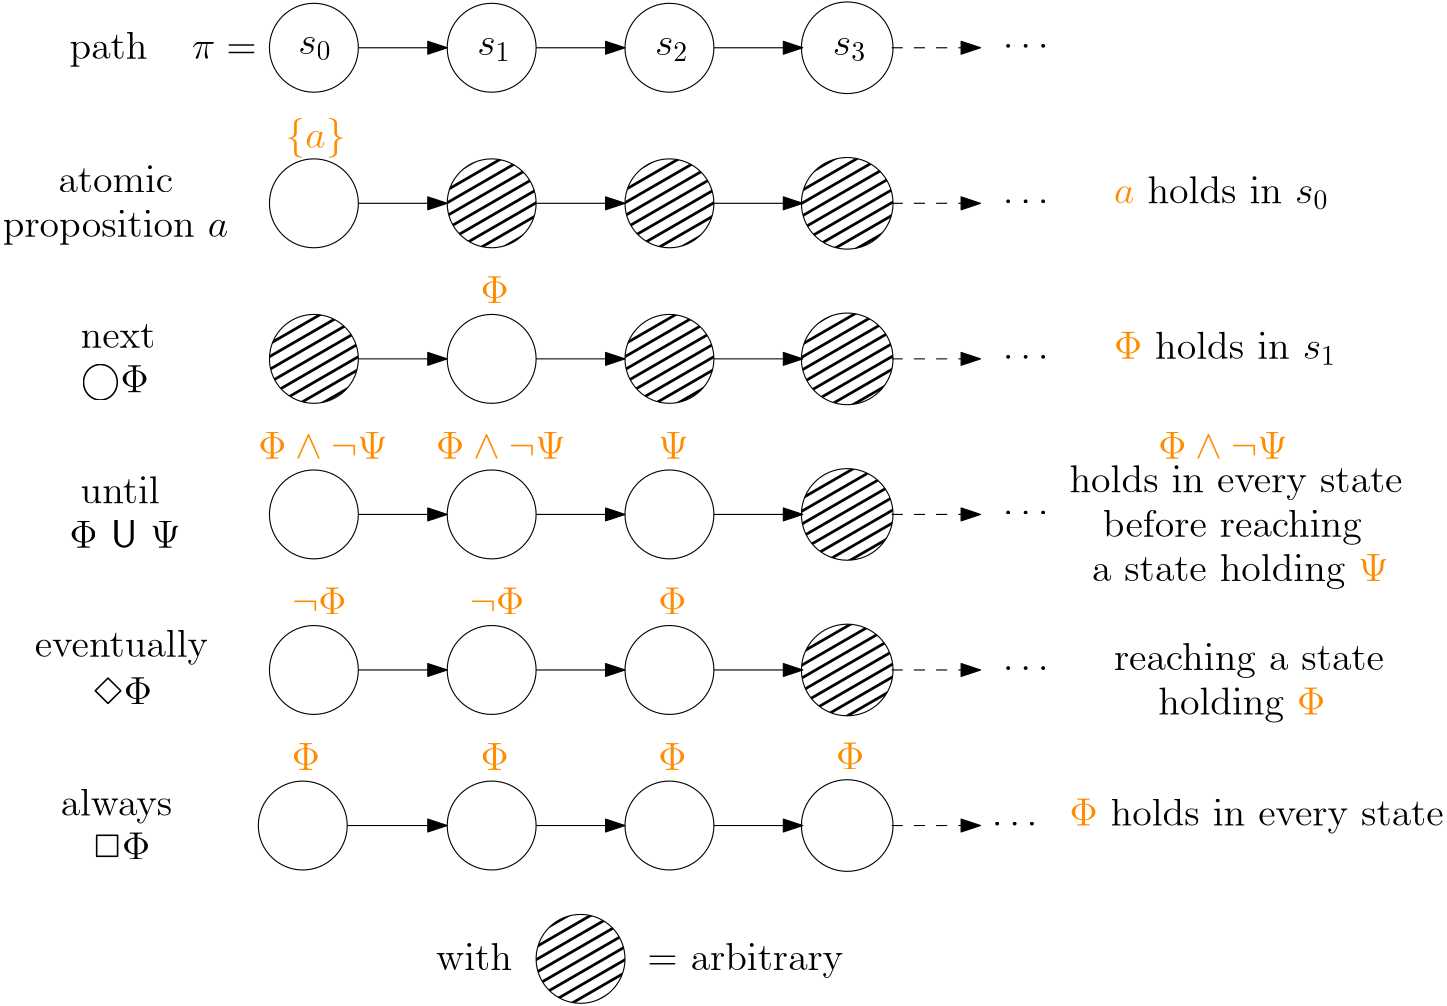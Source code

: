 <?xml version="1.0"?>
<!DOCTYPE ipe SYSTEM "ipe.dtd">
<ipe version="70206" creator="Ipe 7.2.6">
<info created="D:20180206224059" modified="D:20180324183747"/>
<preamble>\usepackage{xcolor}
\usepackage{latexsym}
%% The &apos;lf&apos; option for lining figures
%% The &apos;sfdefault&apos; option to make the base font sans serif
\newcommand\U{\,\text{\sffamily U}\,}
\definecolor{DarkOrange}{HTML}{FF8C00}

</preamble>
<ipestyle name="basic">
<symbol name="arrow/arc(spx)">
<path stroke="sym-stroke" fill="sym-stroke" pen="sym-pen">
0 0 m
-1 0.333 l
-1 -0.333 l
h
</path>
</symbol>
<symbol name="arrow/farc(spx)">
<path stroke="sym-stroke" fill="white" pen="sym-pen">
0 0 m
-1 0.333 l
-1 -0.333 l
h
</path>
</symbol>
<symbol name="arrow/ptarc(spx)">
<path stroke="sym-stroke" fill="sym-stroke" pen="sym-pen">
0 0 m
-1 0.333 l
-0.8 0 l
-1 -0.333 l
h
</path>
</symbol>
<symbol name="arrow/fptarc(spx)">
<path stroke="sym-stroke" fill="white" pen="sym-pen">
0 0 m
-1 0.333 l
-0.8 0 l
-1 -0.333 l
h
</path>
</symbol>
<symbol name="mark/circle(sx)" transformations="translations">
<path fill="sym-stroke">
0.6 0 0 0.6 0 0 e
0.4 0 0 0.4 0 0 e
</path>
</symbol>
<symbol name="mark/disk(sx)" transformations="translations">
<path fill="sym-stroke">
0.6 0 0 0.6 0 0 e
</path>
</symbol>
<symbol name="mark/fdisk(sfx)" transformations="translations">
<group>
<path fill="sym-fill">
0.5 0 0 0.5 0 0 e
</path>
<path fill="sym-stroke" fillrule="eofill">
0.6 0 0 0.6 0 0 e
0.4 0 0 0.4 0 0 e
</path>
</group>
</symbol>
<symbol name="mark/box(sx)" transformations="translations">
<path fill="sym-stroke" fillrule="eofill">
-0.6 -0.6 m
0.6 -0.6 l
0.6 0.6 l
-0.6 0.6 l
h
-0.4 -0.4 m
0.4 -0.4 l
0.4 0.4 l
-0.4 0.4 l
h
</path>
</symbol>
<symbol name="mark/square(sx)" transformations="translations">
<path fill="sym-stroke">
-0.6 -0.6 m
0.6 -0.6 l
0.6 0.6 l
-0.6 0.6 l
h
</path>
</symbol>
<symbol name="mark/fsquare(sfx)" transformations="translations">
<group>
<path fill="sym-fill">
-0.5 -0.5 m
0.5 -0.5 l
0.5 0.5 l
-0.5 0.5 l
h
</path>
<path fill="sym-stroke" fillrule="eofill">
-0.6 -0.6 m
0.6 -0.6 l
0.6 0.6 l
-0.6 0.6 l
h
-0.4 -0.4 m
0.4 -0.4 l
0.4 0.4 l
-0.4 0.4 l
h
</path>
</group>
</symbol>
<symbol name="mark/cross(sx)" transformations="translations">
<group>
<path fill="sym-stroke">
-0.43 -0.57 m
0.57 0.43 l
0.43 0.57 l
-0.57 -0.43 l
h
</path>
<path fill="sym-stroke">
-0.43 0.57 m
0.57 -0.43 l
0.43 -0.57 l
-0.57 0.43 l
h
</path>
</group>
</symbol>
<symbol name="arrow/fnormal(spx)">
<path stroke="sym-stroke" fill="white" pen="sym-pen">
0 0 m
-1 0.333 l
-1 -0.333 l
h
</path>
</symbol>
<symbol name="arrow/pointed(spx)">
<path stroke="sym-stroke" fill="sym-stroke" pen="sym-pen">
0 0 m
-1 0.333 l
-0.8 0 l
-1 -0.333 l
h
</path>
</symbol>
<symbol name="arrow/fpointed(spx)">
<path stroke="sym-stroke" fill="white" pen="sym-pen">
0 0 m
-1 0.333 l
-0.8 0 l
-1 -0.333 l
h
</path>
</symbol>
<symbol name="arrow/linear(spx)">
<path stroke="sym-stroke" pen="sym-pen">
-1 0.333 m
0 0 l
-1 -0.333 l
</path>
</symbol>
<symbol name="arrow/fdouble(spx)">
<path stroke="sym-stroke" fill="white" pen="sym-pen">
0 0 m
-1 0.333 l
-1 -0.333 l
h
-1 0 m
-2 0.333 l
-2 -0.333 l
h
</path>
</symbol>
<symbol name="arrow/double(spx)">
<path stroke="sym-stroke" fill="sym-stroke" pen="sym-pen">
0 0 m
-1 0.333 l
-1 -0.333 l
h
-1 0 m
-2 0.333 l
-2 -0.333 l
h
</path>
</symbol>
<pen name="heavier" value="0.8"/>
<pen name="fat" value="1.2"/>
<pen name="ultrafat" value="2"/>
<symbolsize name="large" value="5"/>
<symbolsize name="small" value="2"/>
<symbolsize name="tiny" value="1.1"/>
<arrowsize name="large" value="10"/>
<arrowsize name="small" value="5"/>
<arrowsize name="tiny" value="3"/>
<color name="red" value="1 0 0"/>
<color name="green" value="0 1 0"/>
<color name="blue" value="0 0 1"/>
<color name="yellow" value="1 1 0"/>
<color name="orange" value="1 0.647 0"/>
<color name="gold" value="1 0.843 0"/>
<color name="purple" value="0.627 0.125 0.941"/>
<color name="gray" value="0.745"/>
<color name="brown" value="0.647 0.165 0.165"/>
<color name="navy" value="0 0 0.502"/>
<color name="pink" value="1 0.753 0.796"/>
<color name="seagreen" value="0.18 0.545 0.341"/>
<color name="turquoise" value="0.251 0.878 0.816"/>
<color name="violet" value="0.933 0.51 0.933"/>
<color name="darkblue" value="0 0 0.545"/>
<color name="darkcyan" value="0 0.545 0.545"/>
<color name="darkgray" value="0.663"/>
<color name="darkgreen" value="0 0.392 0"/>
<color name="darkmagenta" value="0.545 0 0.545"/>
<color name="darkorange" value="1 0.549 0"/>
<color name="darkred" value="0.545 0 0"/>
<color name="lightblue" value="0.678 0.847 0.902"/>
<color name="lightcyan" value="0.878 1 1"/>
<color name="lightgray" value="0.827"/>
<color name="lightgreen" value="0.565 0.933 0.565"/>
<color name="lightyellow" value="1 1 0.878"/>
<dashstyle name="dashed" value="[4] 0"/>
<dashstyle name="dotted" value="[1 3] 0"/>
<dashstyle name="dash dotted" value="[4 2 1 2] 0"/>
<dashstyle name="dash dot dotted" value="[4 2 1 2 1 2] 0"/>
<textsize name="large" value="\large"/>
<textsize name="Large" value="\Large"/>
<textsize name="LARGE" value="\LARGE"/>
<textsize name="huge" value="\huge"/>
<textsize name="Huge" value="\Huge"/>
<textsize name="small" value="\small"/>
<textsize name="footnote" value="\footnotesize"/>
<textsize name="tiny" value="\tiny"/>
<textstyle name="center" begin="\begin{center}" end="\end{center}"/>
<textstyle name="itemize" begin="\begin{itemize}" end="\end{itemize}"/>
<textstyle name="item" begin="\begin{itemize}\item{}" end="\end{itemize}"/>
<gridsize name="4 pts" value="4"/>
<gridsize name="8 pts (~3 mm)" value="8"/>
<gridsize name="16 pts (~6 mm)" value="16"/>
<gridsize name="32 pts (~12 mm)" value="32"/>
<gridsize name="10 pts (~3.5 mm)" value="10"/>
<gridsize name="20 pts (~7 mm)" value="20"/>
<gridsize name="14 pts (~5 mm)" value="14"/>
<gridsize name="28 pts (~10 mm)" value="28"/>
<gridsize name="56 pts (~20 mm)" value="56"/>
<anglesize name="90 deg" value="90"/>
<anglesize name="60 deg" value="60"/>
<anglesize name="45 deg" value="45"/>
<anglesize name="30 deg" value="30"/>
<anglesize name="22.5 deg" value="22.5"/>
<opacity name="10%" value="0.1"/>
<opacity name="30%" value="0.3"/>
<opacity name="50%" value="0.5"/>
<opacity name="75%" value="0.75"/>
<tiling name="falling" angle="-60" step="4" width="1"/>
<tiling name="rising" angle="30" step="4" width="1"/>
</ipestyle>
<page>
<layer name="alpha"/>
<view layers="alpha" active="alpha"/>
<path layer="alpha" matrix="1 0 0 1 64 0" stroke="black">
16 0 0 16 80 800 e
</path>
<path matrix="1 0 0 1 64 0" stroke="black">
16 0 0 16 144 800 e
</path>
<path matrix="1 0 0 1 64 0" stroke="black">
16 0 0 16 208 800 e
</path>
<path matrix="1 0 0 1 64 0" stroke="black">
16.4924 0 0 16.4924 272 800 e
</path>
<path matrix="1 0 0 1 64 0" stroke="black" arrow="normal/normal">
96 800 m
128 800 l
</path>
<path matrix="1 0 0 1 64 0" stroke="black" arrow="normal/normal">
160 800 m
192 800 l
</path>
<path matrix="1 0 0 1 64 0" stroke="black" arrow="normal/normal">
224 800 m
256 800 l
</path>
<path matrix="1 0 0 1 64 0" stroke="black" dash="dashed" arrow="normal/normal">
288 800 m
320 800 l
</path>
<text matrix="1 0 0 1 64 0" transformations="translations" pos="328 800" stroke="black" type="label" width="16.488" height="1.395" depth="0" valign="baseline" size="Large" style="math">\dots</text>
<text matrix="1 0 0 1 44 -20" transformations="translations" pos="8 768" stroke="black" type="label" width="41.361" height="9.521" depth="0" valign="baseline" size="Large">atomic</text>
<text matrix="1 0 0 1 24 -20" transformations="translations" pos="8 752" stroke="black" type="label" width="81.199" height="9.521" depth="2.79" valign="baseline" size="Large">proposition $a$</text>
<path matrix="1 0 0 1 64 -56" stroke="black">
16 0 0 16 80 800 e
</path>
<path matrix="1 0 0 1 64 -56" stroke="black" fill="black" tiling="rising">
16 0 0 16 144 800 e
</path>
<path matrix="1 0 0 1 64 -56" stroke="black" fill="black" tiling="rising">
16 0 0 16 208 800 e
</path>
<path matrix="1 0 0 1 64 -56" stroke="black" fill="black" tiling="rising">
16.4924 0 0 16.4924 272 800 e
</path>
<path matrix="1 0 0 1 64 -56" stroke="black" arrow="normal/normal">
96 800 m
128 800 l
</path>
<path matrix="1 0 0 1 64 -56" stroke="black" arrow="normal/normal">
160 800 m
192 800 l
</path>
<path matrix="1 0 0 1 64 -56" stroke="black" arrow="normal/normal">
224 800 m
256 800 l
</path>
<path matrix="1 0 0 1 64 -56" stroke="black" dash="dashed" arrow="normal/normal">
288 800 m
320 800 l
</path>
<text matrix="1 0 0 1 64 -56" transformations="translations" pos="328 800" stroke="black" type="label" width="16.488" height="1.395" depth="0" valign="baseline" size="Large" style="math">\dots</text>
<text matrix="1 0 0 1 30.367 1.77646" transformations="translations" pos="108 796" stroke="black" type="label" width="12.096" height="6.179" depth="2.15" valign="baseline" size="Large" style="math">s_0</text>
<text matrix="1 0 0 1 34.7937 1.42211" transformations="translations" pos="168 796" stroke="black" type="label" width="12.096" height="6.179" depth="2.15" valign="baseline" size="Large" style="math">s_1</text>
<text matrix="1 0 0 1 34.7937 1.42211" transformations="translations" pos="232 796" stroke="black" type="label" width="12.096" height="6.179" depth="2.15" valign="baseline" size="Large" style="math">s_2</text>
<text matrix="1 0 0 1 34.7937 1.42211" transformations="translations" pos="296 796" stroke="black" type="label" width="12.096" height="6.179" depth="2.15" valign="baseline" size="Large" style="math">s_3</text>
<text matrix="1 0 0 1 29.7473 4" transformations="translations" pos="104 760" stroke="darkorange" type="label" width="21.72" height="10.756" depth="3.59" valign="baseline" size="Large" style="math">\{a\}</text>
<path matrix="1 0 0 1 96 -328" stroke="black" fill="black" tiling="rising">
16 0 0 16 144 800 e
</path>
<text matrix="1 0 0 1 -192 -300" transformations="translations" pos="456 768" stroke="black" type="label" width="70.626" height="9.962" depth="2.79" valign="baseline" size="Large">$=$ arbitrary</text>
<path matrix="1 0 0 1 64 -112" stroke="black" fill="black" tiling="rising">
16 0 0 16 80 800 e
</path>
<path matrix="1 0 0 1 64 -112" stroke="black">
16 0 0 16 144 800 e
</path>
<path matrix="1 0 0 1 64 -112" stroke="black" fill="black" tiling="rising">
16 0 0 16 208 800 e
</path>
<path matrix="1 0 0 1 64 -112" stroke="black" fill="black" tiling="rising">
16.4924 0 0 16.4924 272 800 e
</path>
<path matrix="1 0 0 1 64 -112" stroke="black" arrow="normal/normal">
96 800 m
128 800 l
</path>
<path matrix="1 0 0 1 64 -112" stroke="black" arrow="normal/normal">
160 800 m
192 800 l
</path>
<path matrix="1 0 0 1 64 -112" stroke="black" arrow="normal/normal">
224 800 m
256 800 l
</path>
<path matrix="1 0 0 1 64 -112" stroke="black" dash="dashed" arrow="normal/normal">
288 800 m
320 800 l
</path>
<text matrix="1 0 0 1 64 -112" transformations="translations" pos="328 800" stroke="black" type="label" width="16.488" height="1.395" depth="0" valign="baseline" size="Large" style="math">\dots</text>
<text matrix="1 0 0 1 100 -52" transformations="translations" pos="104 760" stroke="darkorange" type="label" width="10.145" height="9.803" depth="0" valign="baseline" size="Large" style="math">\Phi</text>
<text matrix="1 0 0 1 52 20" transformations="translations" pos="8 672" stroke="black" type="label" width="26.924" height="8.824" depth="0" valign="baseline" size="Large">next</text>
<text matrix="1 0 0 1 52 20" transformations="translations" pos="8 656" stroke="black" type="label" width="24.491" height="9.962" depth="2.79" valign="baseline" size="Large" style="math">\bigcirc \Phi</text>
<path matrix="1 0 0 1 64 -168" stroke="black">
16 0 0 16 80 800 e
</path>
<path matrix="1 0 0 1 64 -168" stroke="black">
16 0 0 16 144 800 e
</path>
<path matrix="1 0 0 1 64 -168" stroke="black">
16 0 0 16 208 800 e
</path>
<path matrix="1 0 0 1 64 -168" stroke="black" fill="black" tiling="rising">
16.4924 0 0 16.4924 272 800 e
</path>
<path matrix="1 0 0 1 64 -168" stroke="black" arrow="normal/normal">
96 800 m
128 800 l
</path>
<path matrix="1 0 0 1 64 -168" stroke="black" arrow="normal/normal">
160 800 m
192 800 l
</path>
<path matrix="1 0 0 1 64 -168" stroke="black" arrow="normal/normal">
224 800 m
256 800 l
</path>
<path matrix="1 0 0 1 64 -168" stroke="black" dash="dashed" arrow="normal/normal">
288 800 m
320 800 l
</path>
<text matrix="1 0 0 1 64 -168" transformations="translations" pos="328 800" stroke="black" type="label" width="16.488" height="1.395" depth="0" valign="baseline" size="Large" style="math">\dots</text>
<text matrix="1 0 0 1 84 -108" transformations="translations" pos="104 760" stroke="darkorange" type="label" width="46.575" height="9.803" depth="0" valign="baseline" size="Large" style="math">\Phi \wedge \neg \Psi</text>
<text matrix="1 0 0 1 52 -36" transformations="translations" pos="8 672" stroke="black" type="label" width="28.484" height="9.963" depth="0" valign="baseline" size="Large">until</text>
<text matrix="1 0 0 1 48 -36" transformations="translations" pos="8 656" stroke="black" type="label" width="40" height="9.963" depth="0" valign="baseline" size="Large" style="math">\Phi$ {\sffamily U} $\Psi</text>
<text matrix="1 0 0 1 20 -108" transformations="translations" pos="104 760" stroke="darkorange" type="label" width="46.575" height="9.803" depth="0" valign="baseline" size="Large" style="math">\Phi \wedge \neg \Psi</text>
<text matrix="1 0 0 1 164 -108" transformations="translations" pos="104 760" stroke="darkorange" type="label" width="10.926" height="9.803" depth="0" valign="baseline" size="Large" style="math">\Psi</text>
<path matrix="1 0 0 1 64 -224" stroke="black">
16 0 0 16 80 800 e
</path>
<path matrix="1 0 0 1 64 -224" stroke="black">
16 0 0 16 144 800 e
</path>
<path matrix="1 0 0 1 64 -224" stroke="black">
16 0 0 16 208 800 e
</path>
<path matrix="1 0 0 1 64 -224" stroke="black" fill="black" tiling="rising">
16.4924 0 0 16.4924 272 800 e
</path>
<path matrix="1 0 0 1 64 -224" stroke="black" arrow="normal/normal">
96 800 m
128 800 l
</path>
<path matrix="1 0 0 1 64 -224" stroke="black" arrow="normal/normal">
160 800 m
192 800 l
</path>
<path matrix="1 0 0 1 64 -224" stroke="black" arrow="normal/normal">
224 800 m
256 800 l
</path>
<path matrix="1 0 0 1 64 -224" stroke="black" dash="dashed" arrow="normal/normal">
288 800 m
320 800 l
</path>
<text matrix="1 0 0 1 64 -224" transformations="translations" pos="328 800" stroke="black" type="label" width="16.488" height="1.395" depth="0" valign="baseline" size="Large" style="math">\dots</text>
<text matrix="1 0 0 1 96 -164" transformations="translations" pos="104 760" stroke="darkorange" type="label" width="19.709" height="9.803" depth="0" valign="baseline" size="Large" style="math">\neg \Phi</text>
<text matrix="1 0 0 1 35.5241 -91.2684" transformations="translations" pos="8 672" stroke="black" type="label" width="62.432" height="9.962" depth="2.79" valign="baseline" size="Large">eventually</text>
<text matrix="1 0 0 1 32 -164" transformations="translations" pos="104 760" stroke="darkorange" type="label" width="19.709" height="9.803" depth="0" valign="baseline" size="Large" style="math">\neg \Phi</text>
<text matrix="1 0 0 1 164 -164" transformations="translations" pos="104 760" stroke="darkorange" type="label" width="10.145" height="9.803" depth="0" valign="baseline" size="Large" style="math">\Phi</text>
<text matrix="1 0 0 1 40.1857 31.652" transformations="translations" pos="24 532" stroke="black" type="label" width="21.503" height="9.803" depth="0" valign="baseline" size="Large" style="math">\Diamond \Phi</text>
<path matrix="1 0 0 1 60 -280" stroke="black">
16 0 0 16 80 800 e
</path>
<path matrix="1 0 0 1 64 -280" stroke="black">
16 0 0 16 144 800 e
</path>
<path matrix="1 0 0 1 64 -280" stroke="black">
16 0 0 16 208 800 e
</path>
<path matrix="1 0 0 1 64 -280" stroke="black">
16.4924 0 0 16.4924 272 800 e
</path>
<path stroke="black" arrow="normal/normal">
156 520 m
192 520 l
</path>
<path matrix="1 0 0 1 64 -280" stroke="black" arrow="normal/normal">
160 800 m
192 800 l
</path>
<path matrix="1 0 0 1 64 -280" stroke="black" arrow="normal/normal">
224 800 m
256 800 l
</path>
<path matrix="1 0 0 1 64 -280" stroke="black" dash="dashed" arrow="normal/normal">
288 800 m
320 800 l
</path>
<text matrix="1 0 0 1 60 -280" transformations="translations" pos="328 800" stroke="black" type="label" width="16.488" height="1.395" depth="0" valign="baseline" size="Large" style="math">\dots</text>
<text matrix="1 0 0 1 100 -220" transformations="translations" pos="104 760" stroke="darkorange" type="label" width="10.145" height="9.803" depth="0" valign="baseline" size="Large" style="math">\Phi</text>
<text matrix="1 0 0 1 44.75 -148.405" transformations="translations" pos="8 672" stroke="black" type="label" width="40.268" height="9.962" depth="2.79" valign="baseline" size="Large">always</text>
<text matrix="1 0 0 1 32 -220" transformations="translations" pos="104 760" stroke="darkorange" type="label" width="10.145" height="9.803" depth="0" valign="baseline" size="Large" style="math">\Phi</text>
<text matrix="1 0 0 1 164 -220" transformations="translations" pos="104 760" stroke="darkorange" type="label" width="10.145" height="9.803" depth="0" valign="baseline" size="Large" style="math">\Phi</text>
<text matrix="1 0 0 1 40.1967 -24.2202" transformations="translations" pos="24 532" stroke="black" type="label" width="20.865" height="9.803" depth="0" valign="baseline" size="Large" style="math">\Box \Phi</text>
<text matrix="1 0 0 1 228 -219.817" transformations="translations" pos="104 760" stroke="darkorange" type="label" width="10.145" height="9.803" depth="0" valign="baseline" size="Large" style="math">\Phi</text>
<text matrix="1 0 0 1 8 0" transformations="translations" pos="48 796" stroke="black" type="label" width="28.094" height="9.962" depth="2.79" valign="baseline" size="Large">path</text>
<text matrix="1 0 0 1 -12 -4" transformations="translations" pos="112 800" stroke="black" type="label" width="23.394" height="6.177" depth="0" valign="baseline" size="Large" style="math">\pi=</text>
<text matrix="1 0 0 1 108 -4" transformations="translations" pos="80 472" stroke="black" type="label" width="27.314" height="9.963" depth="0" valign="baseline" size="Large">with</text>
<text transformations="translations" pos="432 744" stroke="black" type="label" width="77.298" height="9.965" depth="2.15" valign="baseline" size="Large">{\color{DarkOrange}$a$} holds in $s_0$</text>
<text matrix="1 0 0 1 0 -56" transformations="translations" pos="432 744" stroke="black" type="label" width="80.069" height="9.965" depth="2.15" valign="baseline" size="Large">{\color{DarkOrange}$\Phi$} holds in $s_1$</text>
<text matrix="1 0 0 1 344 -108" transformations="translations" pos="104 760" stroke="darkorange" type="label" width="46.575" height="9.803" depth="0" valign="baseline" size="Large" style="math">\Phi \wedge \neg \Psi</text>
<text matrix="1 0 0 1 -72 -8" transformations="translations" pos="488 648" stroke="black" type="label" width="119.947" height="9.962" depth="2.79" valign="baseline" size="Large">holds in every state</text>
<text matrix="1 0 0 1 0 8" transformations="translations" pos="428 616" stroke="black" type="label" width="93.257" height="9.962" depth="2.79" valign="baseline" size="Large">before reaching</text>
<text matrix="1 0 0 1 0 8" transformations="translations" pos="424 600" stroke="black" type="label" width="106.992" height="9.962" depth="2.79" valign="baseline" size="Large">a state holding {\color{DarkOrange}$\Psi$}</text>
<text transformations="translations" pos="432 576" stroke="black" type="label" width="97.237" height="9.962" depth="2.79" valign="baseline" size="Large">reaching a state</text>
<text matrix="1 0 0 1 16 0" transformations="translations" pos="432 560" stroke="black" type="label" width="60.091" height="9.962" depth="2.79" valign="baseline" size="Large">holding {\color{DarkOrange}$\Phi$}</text>
<text matrix="1 0 0 1 -16 0" transformations="translations" pos="432 520" stroke="black" type="label" width="134.775" height="9.962" depth="2.79" valign="baseline" size="Large">{\color{DarkOrange}$\Phi$} holds in every state</text>
</page>
</ipe>
